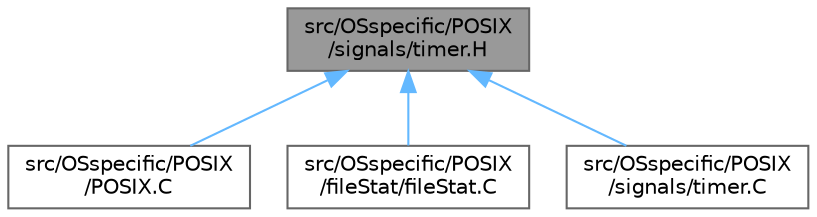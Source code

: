 digraph "src/OSspecific/POSIX/signals/timer.H"
{
 // LATEX_PDF_SIZE
  bgcolor="transparent";
  edge [fontname=Helvetica,fontsize=10,labelfontname=Helvetica,labelfontsize=10];
  node [fontname=Helvetica,fontsize=10,shape=box,height=0.2,width=0.4];
  Node1 [id="Node000001",label="src/OSspecific/POSIX\l/signals/timer.H",height=0.2,width=0.4,color="gray40", fillcolor="grey60", style="filled", fontcolor="black",tooltip=" "];
  Node1 -> Node2 [id="edge1_Node000001_Node000002",dir="back",color="steelblue1",style="solid",tooltip=" "];
  Node2 [id="Node000002",label="src/OSspecific/POSIX\l/POSIX.C",height=0.2,width=0.4,color="grey40", fillcolor="white", style="filled",URL="$POSIX_8C.html",tooltip="POSIX versions of the functions declared in OSspecific.H."];
  Node1 -> Node3 [id="edge2_Node000001_Node000003",dir="back",color="steelblue1",style="solid",tooltip=" "];
  Node3 [id="Node000003",label="src/OSspecific/POSIX\l/fileStat/fileStat.C",height=0.2,width=0.4,color="grey40", fillcolor="white", style="filled",URL="$fileStat_8C.html",tooltip=" "];
  Node1 -> Node4 [id="edge3_Node000001_Node000004",dir="back",color="steelblue1",style="solid",tooltip=" "];
  Node4 [id="Node000004",label="src/OSspecific/POSIX\l/signals/timer.C",height=0.2,width=0.4,color="grey40", fillcolor="white", style="filled",URL="$timer_8C.html",tooltip=" "];
}
